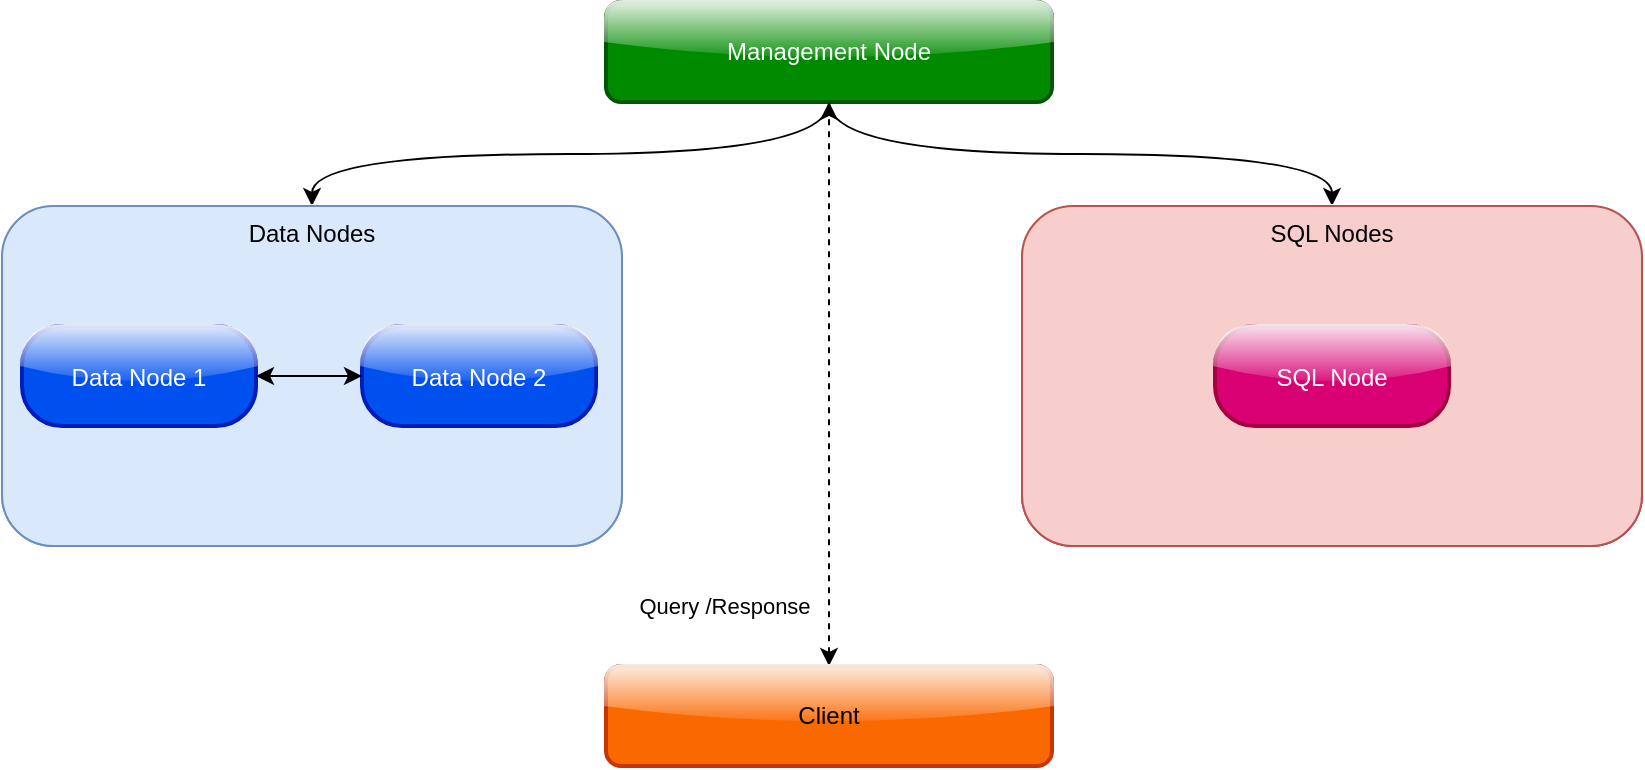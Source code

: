 <mxfile version="25.0.3">
  <diagram name="Page-1" id="4rlV6-eBQoF9-eMR38gG">
    <mxGraphModel dx="1364" dy="764" grid="1" gridSize="10" guides="1" tooltips="1" connect="1" arrows="1" fold="1" page="1" pageScale="1" pageWidth="827" pageHeight="1169" math="0" shadow="0">
      <root>
        <mxCell id="0" />
        <mxCell id="1" parent="0" />
        <mxCell id="qRR1_Z2wBc2l9ip9wchm-19" style="edgeStyle=orthogonalEdgeStyle;rounded=0;orthogonalLoop=1;jettySize=auto;html=1;exitX=0.5;exitY=1;exitDx=0;exitDy=0;entryX=0.5;entryY=0;entryDx=0;entryDy=0;curved=1;" edge="1" parent="1" source="3" target="qRR1_Z2wBc2l9ip9wchm-8">
          <mxGeometry relative="1" as="geometry" />
        </mxCell>
        <mxCell id="qRR1_Z2wBc2l9ip9wchm-20" style="edgeStyle=orthogonalEdgeStyle;rounded=0;orthogonalLoop=1;jettySize=auto;html=1;exitX=0.5;exitY=1;exitDx=0;exitDy=0;entryX=0.5;entryY=0;entryDx=0;entryDy=0;curved=1;" edge="1" parent="1" source="3" target="qRR1_Z2wBc2l9ip9wchm-14">
          <mxGeometry relative="1" as="geometry" />
        </mxCell>
        <mxCell id="3" value="Management Node" style="whiteSpace=wrap;strokeWidth=2;rounded=1;glass=1;fillColor=#008a00;strokeColor=#005700;fontColor=#ffffff;" parent="1" vertex="1">
          <mxGeometry x="302" y="108" width="223" height="50" as="geometry" />
        </mxCell>
        <mxCell id="qRR1_Z2wBc2l9ip9wchm-12" value="" style="group;fillColor=#dae8fc;strokeColor=#6c8ebf;rounded=1;glass=1;" vertex="1" connectable="0" parent="1">
          <mxGeometry y="210" width="310" height="170" as="geometry" />
        </mxCell>
        <mxCell id="qRR1_Z2wBc2l9ip9wchm-8" value="Data Nodes" style="whiteSpace=wrap;html=1;rounded=1;glass=0;horizontal=1;verticalAlign=top;fillColor=#dae8fc;strokeColor=#6c8ebf;" vertex="1" parent="qRR1_Z2wBc2l9ip9wchm-12">
          <mxGeometry width="310" height="170" as="geometry" />
        </mxCell>
        <mxCell id="4" value="Data Node 1" style="rounded=1;arcSize=40;strokeWidth=2;fillColor=#0050ef;fontColor=#ffffff;strokeColor=#001DBC;glass=1;" parent="qRR1_Z2wBc2l9ip9wchm-12" vertex="1">
          <mxGeometry x="10" y="60" width="117" height="50" as="geometry" />
        </mxCell>
        <mxCell id="5" value="Data Node 2" style="rounded=1;arcSize=40;strokeWidth=2;fillColor=#0050ef;fontColor=#ffffff;strokeColor=#001DBC;glass=1;" parent="qRR1_Z2wBc2l9ip9wchm-12" vertex="1">
          <mxGeometry x="180" y="60" width="117" height="50" as="geometry" />
        </mxCell>
        <mxCell id="qRR1_Z2wBc2l9ip9wchm-11" style="edgeStyle=orthogonalEdgeStyle;rounded=0;orthogonalLoop=1;jettySize=auto;html=1;exitX=1;exitY=0.5;exitDx=0;exitDy=0;entryX=0;entryY=0.5;entryDx=0;entryDy=0;startArrow=classic;startFill=1;" edge="1" parent="qRR1_Z2wBc2l9ip9wchm-12" source="4" target="5">
          <mxGeometry relative="1" as="geometry" />
        </mxCell>
        <mxCell id="qRR1_Z2wBc2l9ip9wchm-13" value="" style="group;fillColor=#d80073;strokeColor=#A50040;rounded=1;glass=1;fontColor=#ffffff;" vertex="1" connectable="0" parent="1">
          <mxGeometry x="510" y="210" width="310" height="170" as="geometry" />
        </mxCell>
        <mxCell id="qRR1_Z2wBc2l9ip9wchm-14" value="SQL Nodes" style="whiteSpace=wrap;html=1;rounded=1;glass=0;horizontal=1;verticalAlign=top;fillColor=#f8cecc;strokeColor=#b85450;" vertex="1" parent="qRR1_Z2wBc2l9ip9wchm-13">
          <mxGeometry width="310" height="170" as="geometry" />
        </mxCell>
        <mxCell id="qRR1_Z2wBc2l9ip9wchm-15" value="SQL Node" style="rounded=1;arcSize=40;strokeWidth=2;fillColor=#d80073;fontColor=#ffffff;strokeColor=#A50040;glass=1;" vertex="1" parent="qRR1_Z2wBc2l9ip9wchm-13">
          <mxGeometry x="96.5" y="60" width="117" height="50" as="geometry" />
        </mxCell>
        <mxCell id="qRR1_Z2wBc2l9ip9wchm-22" style="edgeStyle=orthogonalEdgeStyle;rounded=0;orthogonalLoop=1;jettySize=auto;html=1;exitX=0.5;exitY=0;exitDx=0;exitDy=0;entryX=0.5;entryY=1;entryDx=0;entryDy=0;startArrow=classic;startFill=1;dashed=1;" edge="1" parent="1" source="qRR1_Z2wBc2l9ip9wchm-21" target="3">
          <mxGeometry relative="1" as="geometry" />
        </mxCell>
        <mxCell id="qRR1_Z2wBc2l9ip9wchm-23" value="Query /Response" style="edgeLabel;html=1;align=center;verticalAlign=middle;resizable=0;points=[];" vertex="1" connectable="0" parent="qRR1_Z2wBc2l9ip9wchm-22">
          <mxGeometry x="-0.007" y="-4" relative="1" as="geometry">
            <mxPoint x="-57" y="110" as="offset" />
          </mxGeometry>
        </mxCell>
        <mxCell id="qRR1_Z2wBc2l9ip9wchm-21" value="Client" style="whiteSpace=wrap;strokeWidth=2;rounded=1;glass=1;fillColor=#fa6800;strokeColor=#C73500;fontColor=#000000;" vertex="1" parent="1">
          <mxGeometry x="302" y="440" width="223" height="50" as="geometry" />
        </mxCell>
      </root>
    </mxGraphModel>
  </diagram>
</mxfile>
